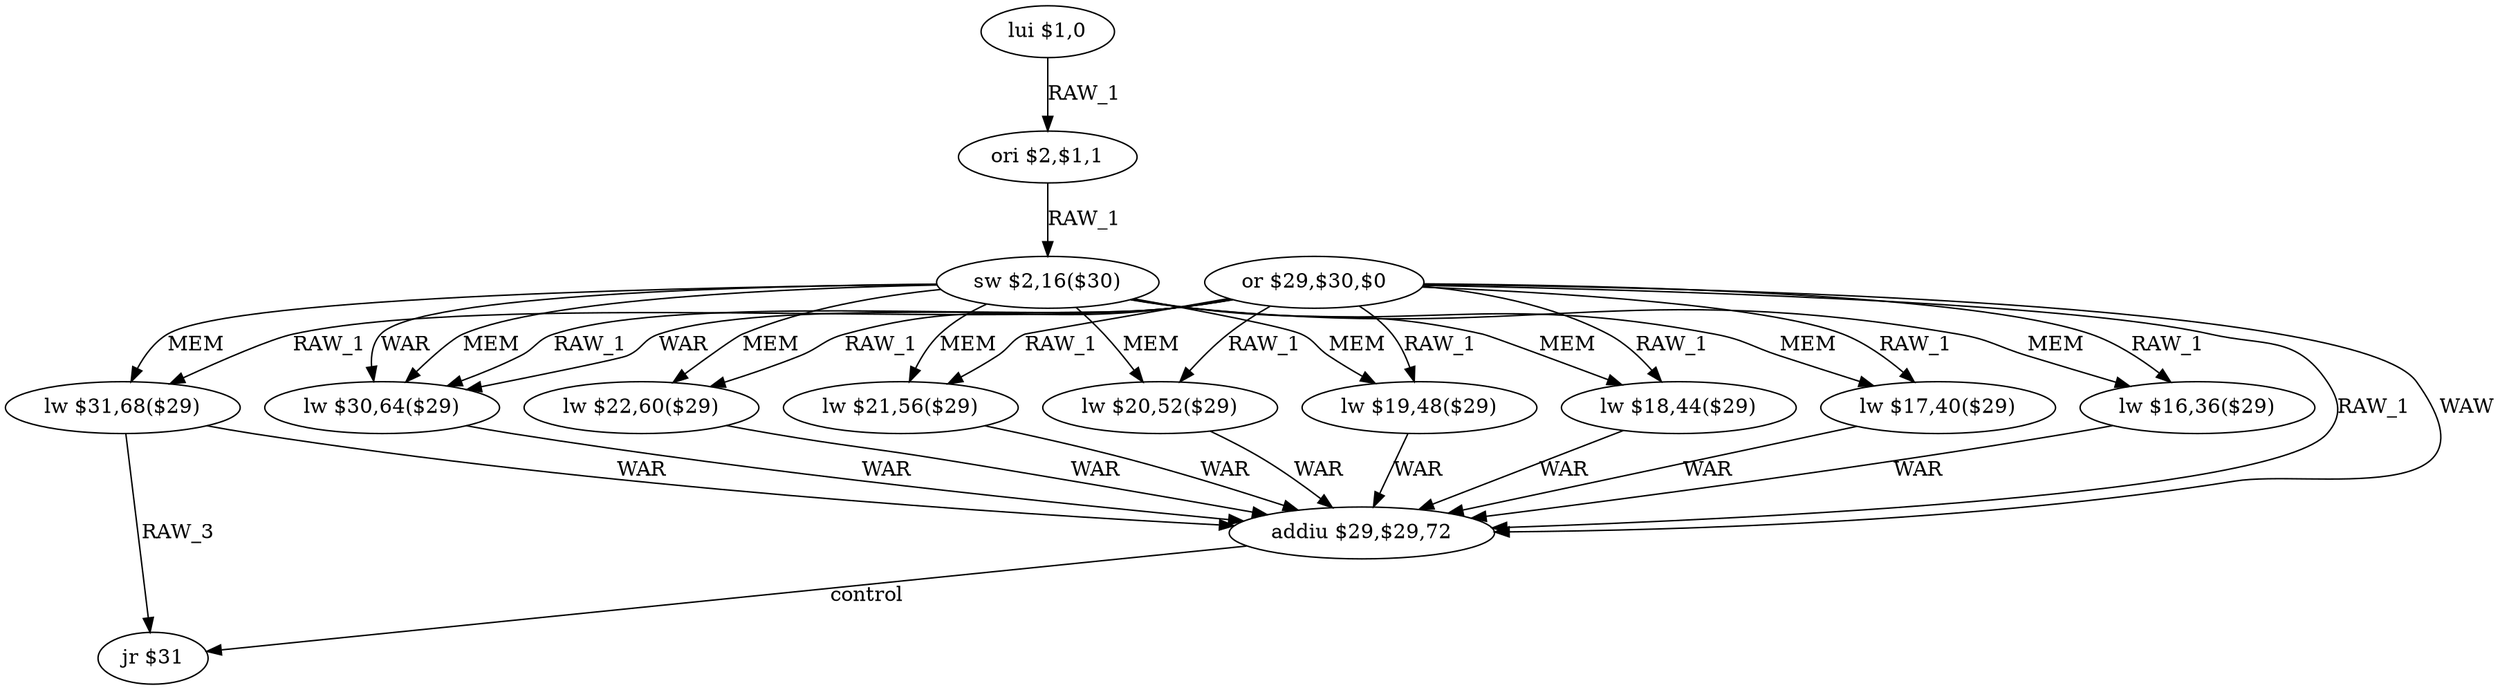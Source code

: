 digraph G1 {
node [shape = ellipse];
i0 [label = "lui $1,0"] ;
i0 ->  i1 [label= "RAW_1"];
i1 [label = "ori $2,$1,1"] ;
i1 ->  i2 [label= "RAW_1"];
i2 [label = "sw $2,16($30)"] ;
i2 ->  i4 [label= "MEM"];
i2 ->  i5 [label= "WAR"];
i2 ->  i5 [label= "MEM"];
i2 ->  i6 [label= "MEM"];
i2 ->  i7 [label= "MEM"];
i2 ->  i8 [label= "MEM"];
i2 ->  i9 [label= "MEM"];
i2 ->  i10 [label= "MEM"];
i2 ->  i11 [label= "MEM"];
i2 ->  i12 [label= "MEM"];
i4 [label = "lw $31,68($29)"] ;
i4 ->  i13 [label= "WAR"];
i4 ->  i14 [label= "RAW_3"];
i13 [label = "addiu $29,$29,72"] ;
i13 ->  i14 [label= "control"];
i14 [label = "jr $31"] ;
i5 [label = "lw $30,64($29)"] ;
i5 ->  i13 [label= "WAR"];
i6 [label = "lw $22,60($29)"] ;
i6 ->  i13 [label= "WAR"];
i7 [label = "lw $21,56($29)"] ;
i7 ->  i13 [label= "WAR"];
i8 [label = "lw $20,52($29)"] ;
i8 ->  i13 [label= "WAR"];
i9 [label = "lw $19,48($29)"] ;
i9 ->  i13 [label= "WAR"];
i10 [label = "lw $18,44($29)"] ;
i10 ->  i13 [label= "WAR"];
i11 [label = "lw $17,40($29)"] ;
i11 ->  i13 [label= "WAR"];
i12 [label = "lw $16,36($29)"] ;
i12 ->  i13 [label= "WAR"];
i3 [label = "or $29,$30,$0"] ;
i3 ->  i4 [label= "RAW_1"];
i3 ->  i5 [label= "RAW_1"];
i3 ->  i5 [label= "WAR"];
i3 ->  i6 [label= "RAW_1"];
i3 ->  i7 [label= "RAW_1"];
i3 ->  i8 [label= "RAW_1"];
i3 ->  i9 [label= "RAW_1"];
i3 ->  i10 [label= "RAW_1"];
i3 ->  i11 [label= "RAW_1"];
i3 ->  i12 [label= "RAW_1"];
i3 ->  i13 [label= "RAW_1"];
i3 ->  i13 [label= "WAW"];
}
